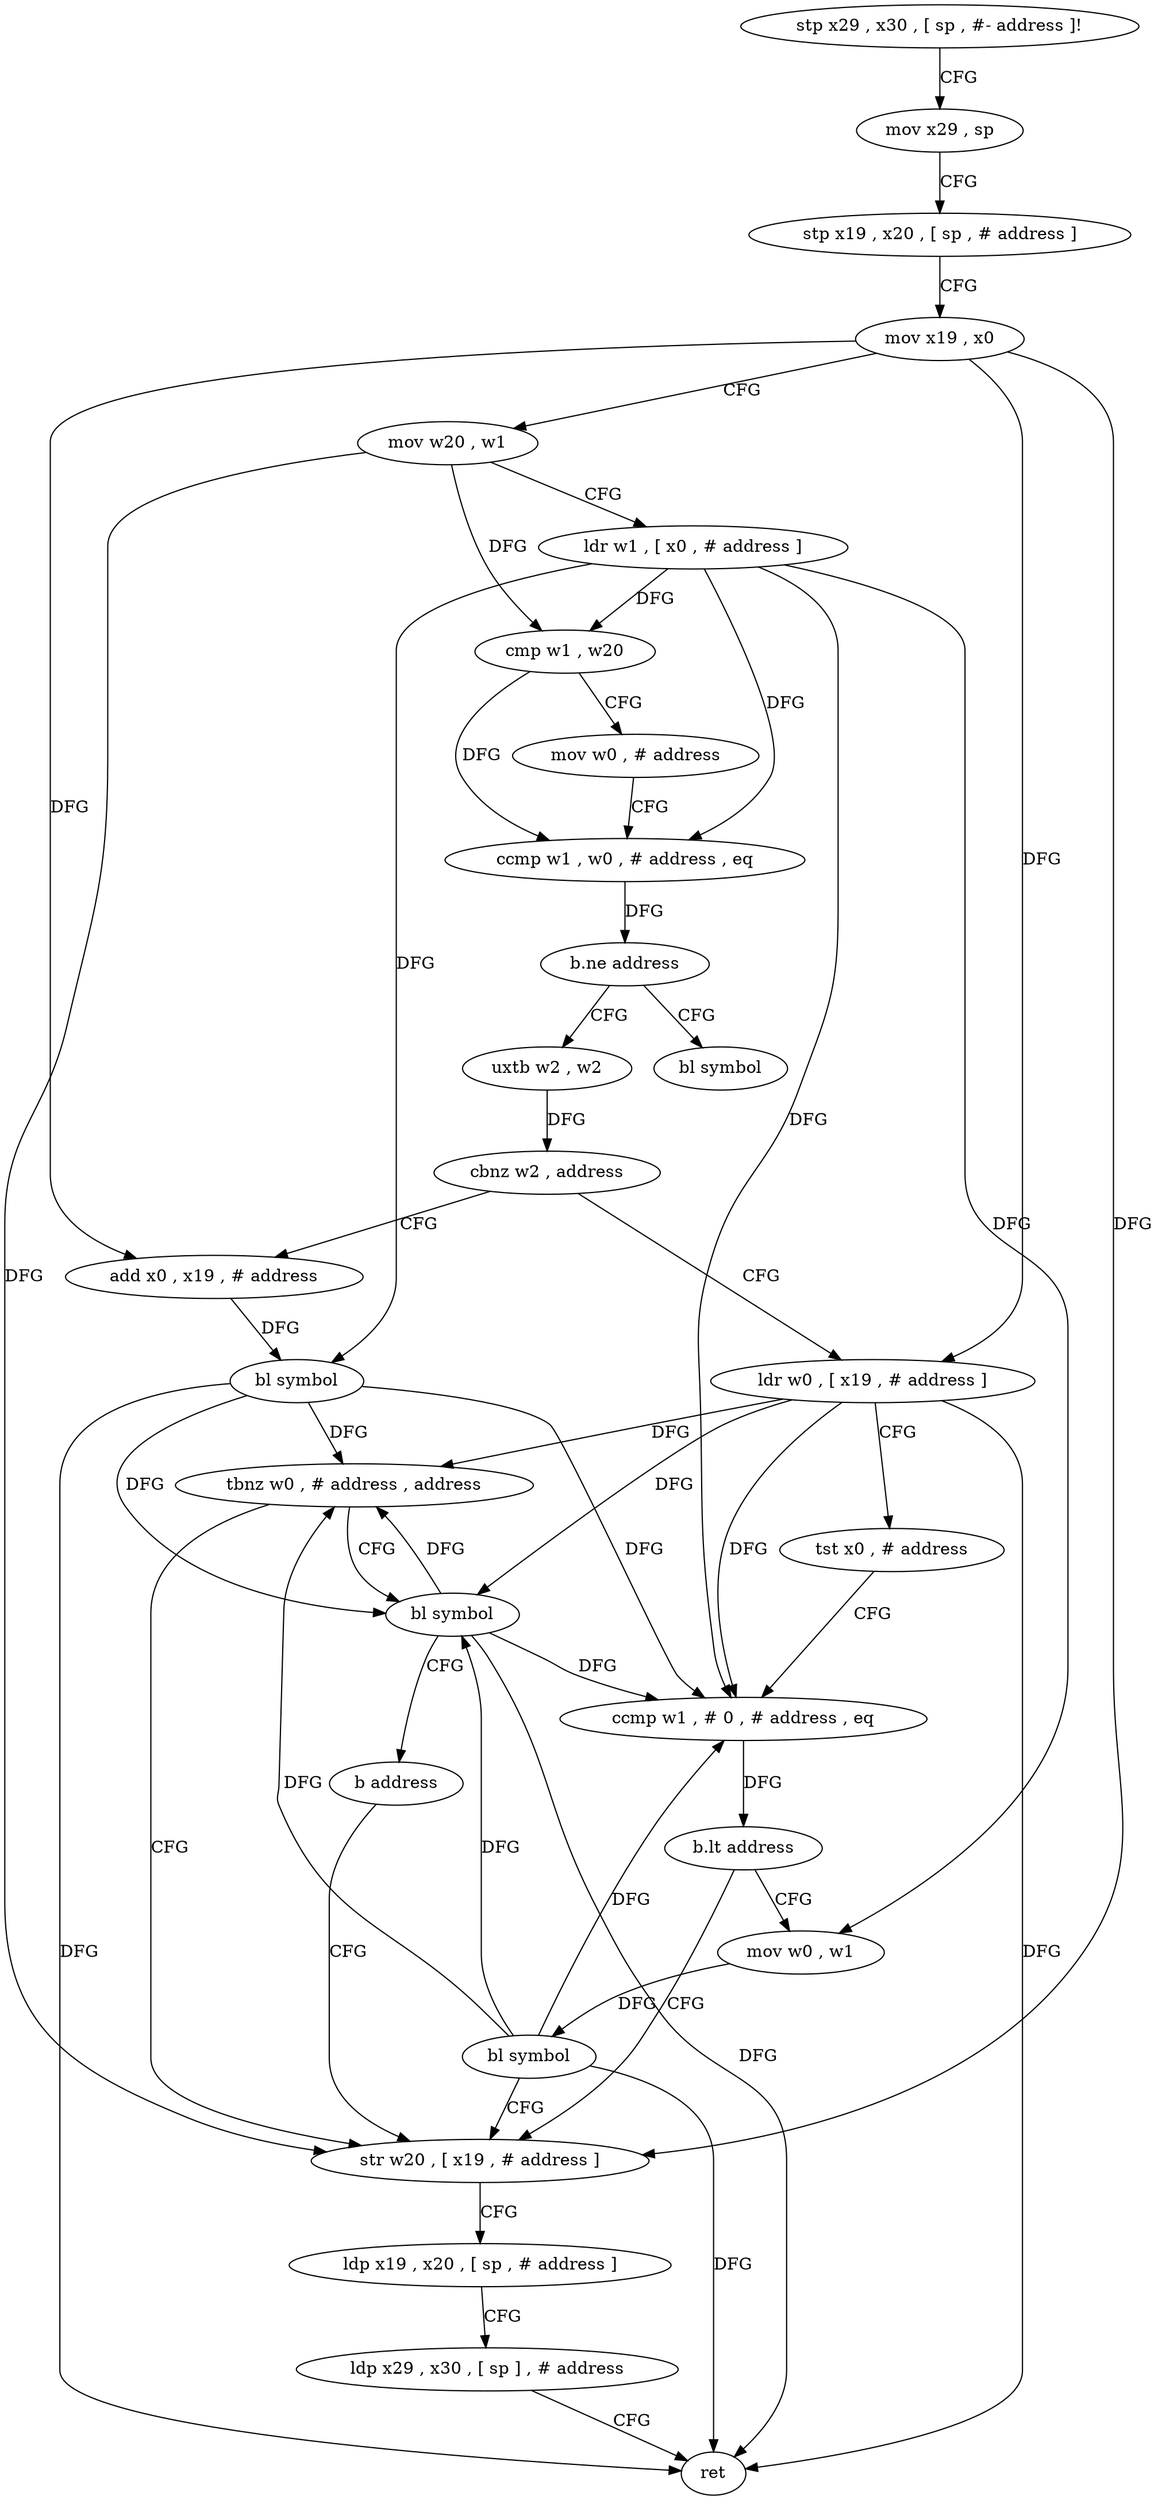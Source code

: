 digraph "func" {
"4274244" [label = "stp x29 , x30 , [ sp , #- address ]!" ]
"4274248" [label = "mov x29 , sp" ]
"4274252" [label = "stp x19 , x20 , [ sp , # address ]" ]
"4274256" [label = "mov x19 , x0" ]
"4274260" [label = "mov w20 , w1" ]
"4274264" [label = "ldr w1 , [ x0 , # address ]" ]
"4274268" [label = "cmp w1 , w20" ]
"4274272" [label = "mov w0 , # address" ]
"4274276" [label = "ccmp w1 , w0 , # address , eq" ]
"4274280" [label = "b.ne address" ]
"4274332" [label = "bl symbol" ]
"4274284" [label = "uxtb w2 , w2" ]
"4274288" [label = "cbnz w2 , address" ]
"4274336" [label = "add x0 , x19 , # address" ]
"4274292" [label = "ldr w0 , [ x19 , # address ]" ]
"4274340" [label = "bl symbol" ]
"4274344" [label = "tbnz w0 , # address , address" ]
"4274316" [label = "str w20 , [ x19 , # address ]" ]
"4274348" [label = "bl symbol" ]
"4274296" [label = "tst x0 , # address" ]
"4274300" [label = "ccmp w1 , # 0 , # address , eq" ]
"4274304" [label = "b.lt address" ]
"4274308" [label = "mov w0 , w1" ]
"4274320" [label = "ldp x19 , x20 , [ sp , # address ]" ]
"4274324" [label = "ldp x29 , x30 , [ sp ] , # address" ]
"4274328" [label = "ret" ]
"4274352" [label = "b address" ]
"4274312" [label = "bl symbol" ]
"4274244" -> "4274248" [ label = "CFG" ]
"4274248" -> "4274252" [ label = "CFG" ]
"4274252" -> "4274256" [ label = "CFG" ]
"4274256" -> "4274260" [ label = "CFG" ]
"4274256" -> "4274336" [ label = "DFG" ]
"4274256" -> "4274292" [ label = "DFG" ]
"4274256" -> "4274316" [ label = "DFG" ]
"4274260" -> "4274264" [ label = "CFG" ]
"4274260" -> "4274268" [ label = "DFG" ]
"4274260" -> "4274316" [ label = "DFG" ]
"4274264" -> "4274268" [ label = "DFG" ]
"4274264" -> "4274276" [ label = "DFG" ]
"4274264" -> "4274340" [ label = "DFG" ]
"4274264" -> "4274300" [ label = "DFG" ]
"4274264" -> "4274308" [ label = "DFG" ]
"4274268" -> "4274272" [ label = "CFG" ]
"4274268" -> "4274276" [ label = "DFG" ]
"4274272" -> "4274276" [ label = "CFG" ]
"4274276" -> "4274280" [ label = "DFG" ]
"4274280" -> "4274332" [ label = "CFG" ]
"4274280" -> "4274284" [ label = "CFG" ]
"4274284" -> "4274288" [ label = "DFG" ]
"4274288" -> "4274336" [ label = "CFG" ]
"4274288" -> "4274292" [ label = "CFG" ]
"4274336" -> "4274340" [ label = "DFG" ]
"4274292" -> "4274296" [ label = "CFG" ]
"4274292" -> "4274344" [ label = "DFG" ]
"4274292" -> "4274300" [ label = "DFG" ]
"4274292" -> "4274328" [ label = "DFG" ]
"4274292" -> "4274348" [ label = "DFG" ]
"4274340" -> "4274344" [ label = "DFG" ]
"4274340" -> "4274300" [ label = "DFG" ]
"4274340" -> "4274328" [ label = "DFG" ]
"4274340" -> "4274348" [ label = "DFG" ]
"4274344" -> "4274316" [ label = "CFG" ]
"4274344" -> "4274348" [ label = "CFG" ]
"4274316" -> "4274320" [ label = "CFG" ]
"4274348" -> "4274352" [ label = "CFG" ]
"4274348" -> "4274344" [ label = "DFG" ]
"4274348" -> "4274300" [ label = "DFG" ]
"4274348" -> "4274328" [ label = "DFG" ]
"4274296" -> "4274300" [ label = "CFG" ]
"4274300" -> "4274304" [ label = "DFG" ]
"4274304" -> "4274316" [ label = "CFG" ]
"4274304" -> "4274308" [ label = "CFG" ]
"4274308" -> "4274312" [ label = "DFG" ]
"4274320" -> "4274324" [ label = "CFG" ]
"4274324" -> "4274328" [ label = "CFG" ]
"4274352" -> "4274316" [ label = "CFG" ]
"4274312" -> "4274316" [ label = "CFG" ]
"4274312" -> "4274344" [ label = "DFG" ]
"4274312" -> "4274300" [ label = "DFG" ]
"4274312" -> "4274348" [ label = "DFG" ]
"4274312" -> "4274328" [ label = "DFG" ]
}
